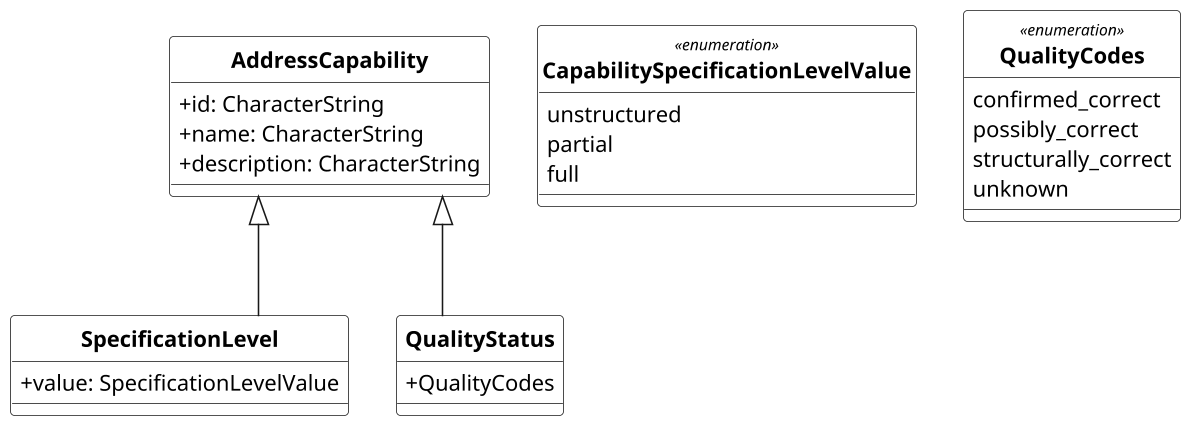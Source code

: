 @startuml AddressCapability
/'
Diagram:        AddressCapability
DateCreate:     03/05/2019
Description:

Hystory of changes:
> DD/MM/YYYY
    -
    -
'/

'******* CONFIGURATION ************************************************
skinparam classAttributeIconSize 0
skinparam Dpi 150
skinparam Monochrome true
skinparam LineType ortho
skinparam nodesep 30
skinparam ranksep 60
hide circle
/' skinparam CircledCharacterRadius 0 '/
/' skinparam CircledCharacterFontSize 0 '/
skinparam Default {
TextAlignment center
FontName Helvetica
}
skinparam Class {
AttributeIconSize 0
BackgroundColor White
FontStyle bold
StereotypeFontSize 10
}
skinparam Rectangle {
BackgroundColor White
FontStyle bold
FontSize 11
StereotypeFontSize 10
}
skinparam Object {
BackgroundColor White
FontStyle bold
FontSize 11
StereotypeFontSize 10
}

skinparam Entity {
StereotypeFontSize 10
}

'******* CLASS DEFINITION *********************************************
class AddressCapability {
    +id: CharacterString
    +name: CharacterString
    +description: CharacterString
}

class SpecificationLevel{
    +value: SpecificationLevelValue
}

enum CapabilitySpecificationLevelValue <<enumeration>> {
    unstructured
    partial
    full
}

class QualityStatus{
    +QualityCodes
}

enum QualityCodes <<enumeration>>{
    confirmed_correct
    possibly_correct
    structurally_correct
    unknown
}


'******* NOTES ********************************************************


'******* CLASS RELATIONS **********************************************
SpecificationLevel -up-|> AddressCapability
QualityStatus -up-|> AddressCapability

@enduml